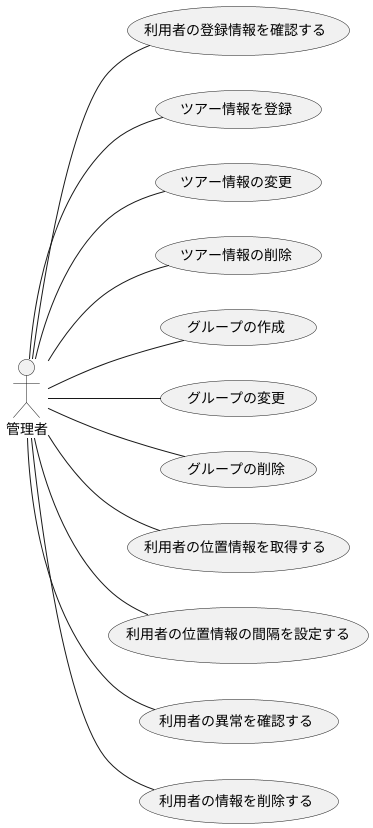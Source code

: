 @startuml 管理者
left to right direction
actor 管理者

管理者 -- (利用者の登録情報を確認する)
管理者 -- (ツアー情報を登録)
管理者 -- (ツアー情報の変更)
管理者 -- (ツアー情報の削除)
管理者 -- (グループの作成)
管理者 -- (グループの変更)
管理者 -- (グループの削除)
管理者 -- (利用者の位置情報を取得する)
管理者 -- (利用者の位置情報の間隔を設定する)
管理者 -- (利用者の異常を確認する)
管理者 -- (利用者の情報を削除する)
@enduml